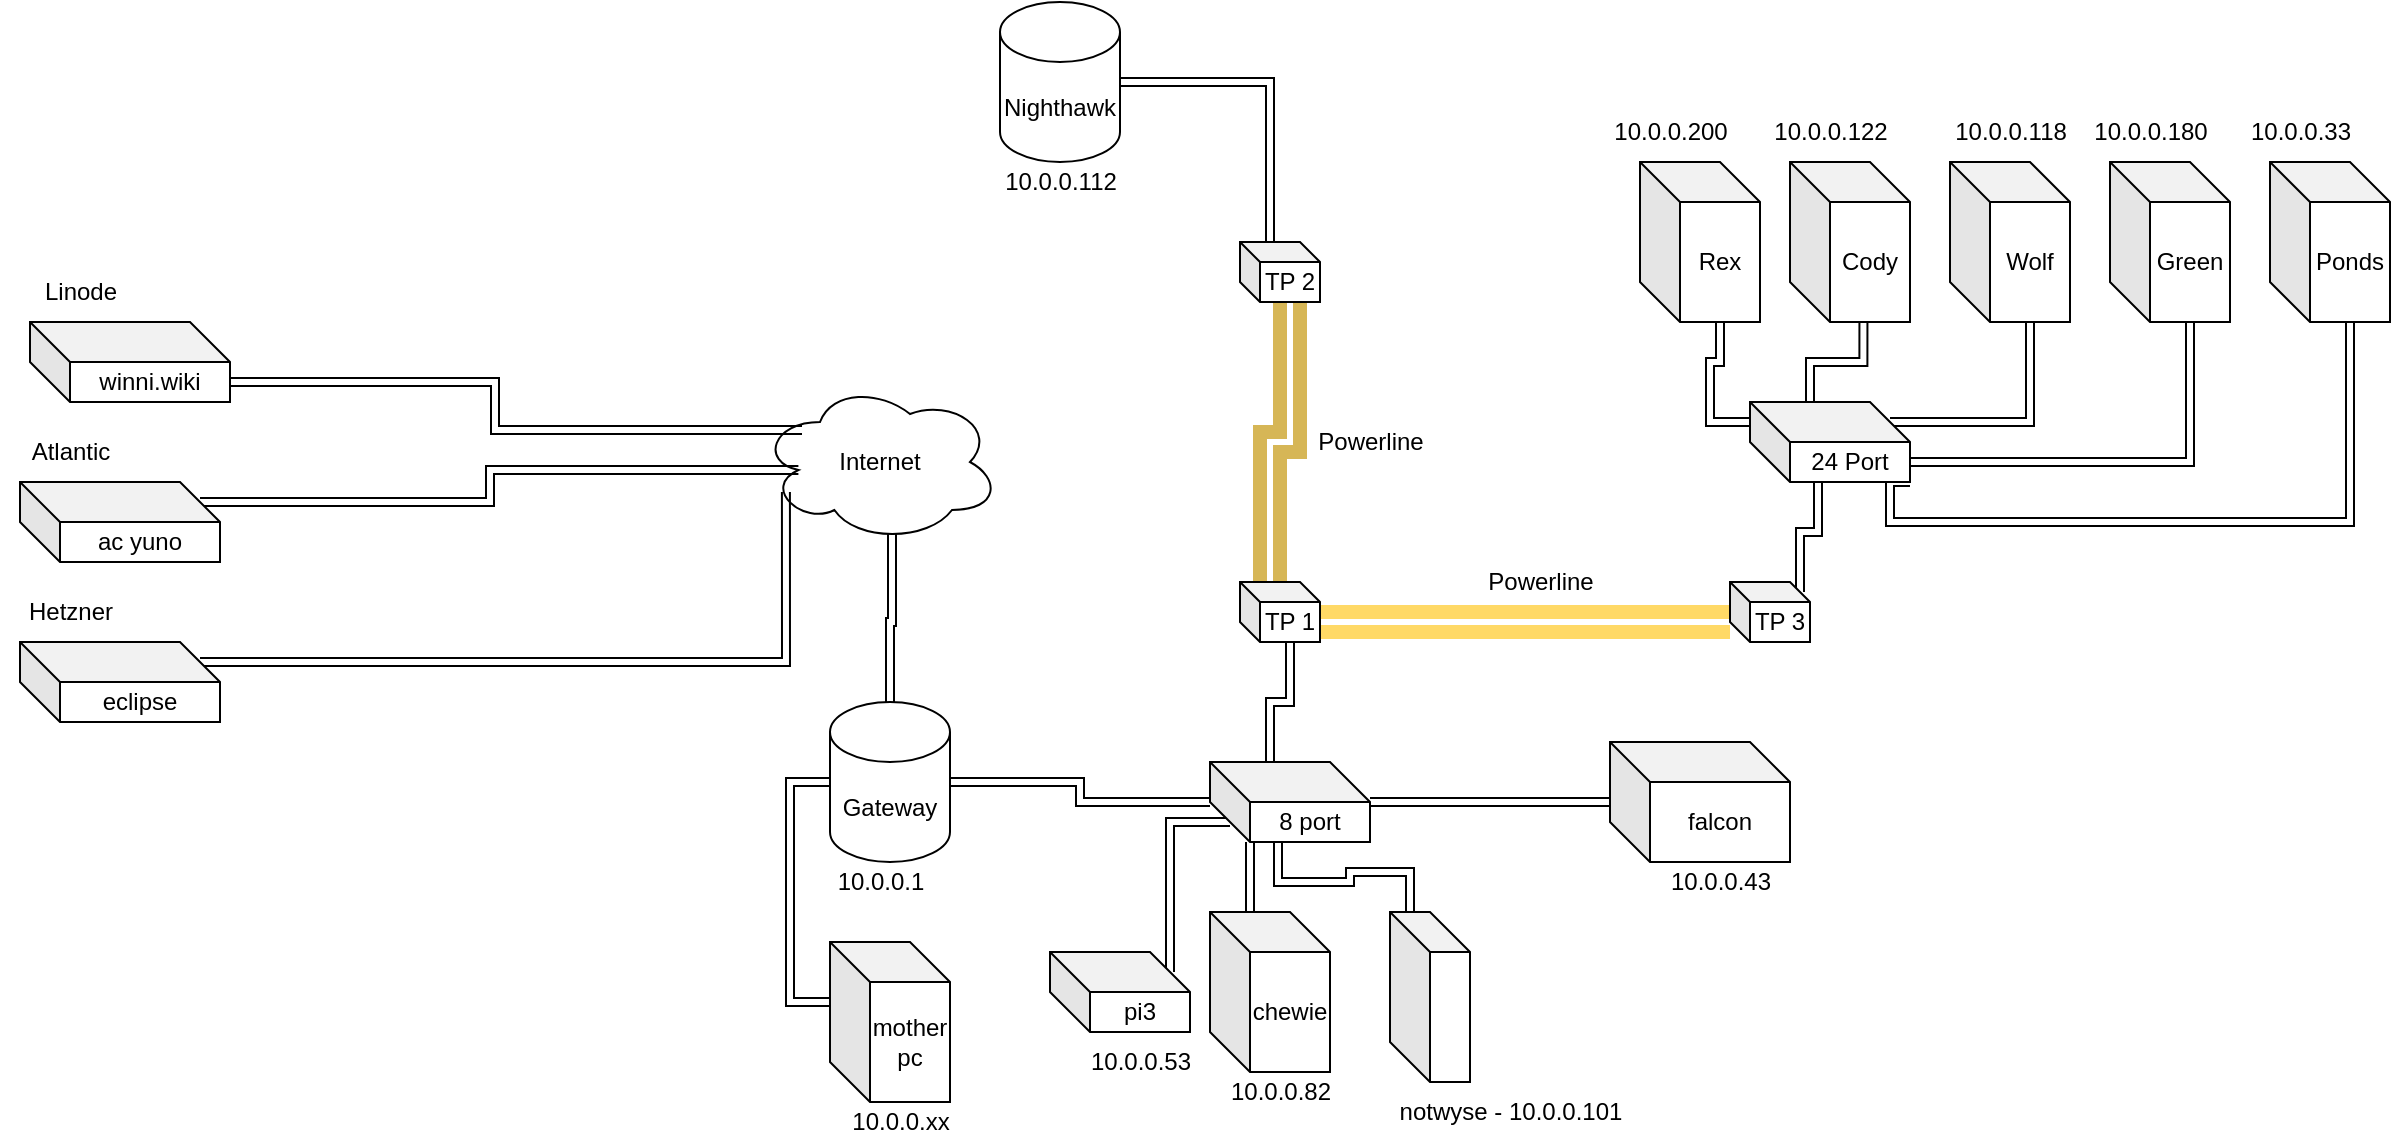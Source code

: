<mxfile version="20.7.4" type="github">
  <diagram id="GMBUhKd8lKHiJKhd5PwU" name="Page-1">
    <mxGraphModel dx="1434" dy="718" grid="1" gridSize="10" guides="1" tooltips="1" connect="1" arrows="1" fold="1" page="1" pageScale="1" pageWidth="1200" pageHeight="1920" math="0" shadow="0">
      <root>
        <mxCell id="0" />
        <mxCell id="1" parent="0" />
        <mxCell id="vzQWPWsS93Q12IE8SCrd-18" style="edgeStyle=orthogonalEdgeStyle;shape=link;rounded=0;orthogonalLoop=1;jettySize=auto;html=1;exitX=1;exitY=0.5;exitDx=0;exitDy=0;exitPerimeter=0;entryX=0;entryY=0;entryDx=0;entryDy=20;entryPerimeter=0;" parent="1" source="vzQWPWsS93Q12IE8SCrd-1" target="vzQWPWsS93Q12IE8SCrd-2" edge="1">
          <mxGeometry relative="1" as="geometry" />
        </mxCell>
        <mxCell id="vzQWPWsS93Q12IE8SCrd-1" value="Gateway" style="shape=cylinder3;whiteSpace=wrap;html=1;boundedLbl=1;backgroundOutline=1;size=15;" parent="1" vertex="1">
          <mxGeometry x="420" y="350" width="60" height="80" as="geometry" />
        </mxCell>
        <mxCell id="vzQWPWsS93Q12IE8SCrd-19" style="edgeStyle=orthogonalEdgeStyle;shape=link;rounded=0;orthogonalLoop=1;jettySize=auto;html=1;exitX=0;exitY=0;exitDx=10;exitDy=30;exitPerimeter=0;entryX=0;entryY=0;entryDx=60;entryDy=10;entryPerimeter=0;" parent="1" source="vzQWPWsS93Q12IE8SCrd-2" target="vzQWPWsS93Q12IE8SCrd-8" edge="1">
          <mxGeometry relative="1" as="geometry" />
        </mxCell>
        <mxCell id="vzQWPWsS93Q12IE8SCrd-27" style="edgeStyle=orthogonalEdgeStyle;shape=link;rounded=0;orthogonalLoop=1;jettySize=auto;html=1;exitX=0;exitY=0;exitDx=20;exitDy=40;exitPerimeter=0;entryX=0;entryY=0;entryDx=20;entryDy=0;entryPerimeter=0;" parent="1" source="vzQWPWsS93Q12IE8SCrd-2" target="vzQWPWsS93Q12IE8SCrd-5" edge="1">
          <mxGeometry relative="1" as="geometry" />
        </mxCell>
        <mxCell id="vzQWPWsS93Q12IE8SCrd-33" style="edgeStyle=orthogonalEdgeStyle;shape=link;rounded=0;orthogonalLoop=1;jettySize=auto;html=1;exitX=0;exitY=0;exitDx=30;exitDy=0;exitPerimeter=0;entryX=0;entryY=0;entryDx=25;entryDy=30;entryPerimeter=0;" parent="1" source="vzQWPWsS93Q12IE8SCrd-2" target="vzQWPWsS93Q12IE8SCrd-30" edge="1">
          <mxGeometry relative="1" as="geometry" />
        </mxCell>
        <mxCell id="vzQWPWsS93Q12IE8SCrd-2" value="8 port" style="shape=cube;whiteSpace=wrap;html=1;boundedLbl=1;backgroundOutline=1;darkOpacity=0.05;darkOpacity2=0.1;" parent="1" vertex="1">
          <mxGeometry x="610" y="380" width="80" height="40" as="geometry" />
        </mxCell>
        <mxCell id="vzQWPWsS93Q12IE8SCrd-3" value="falcon&lt;br&gt;" style="shape=cube;whiteSpace=wrap;html=1;boundedLbl=1;backgroundOutline=1;darkOpacity=0.05;darkOpacity2=0.1;" parent="1" vertex="1">
          <mxGeometry x="810" y="370" width="90" height="60" as="geometry" />
        </mxCell>
        <mxCell id="vzQWPWsS93Q12IE8SCrd-4" value="10.0.0.43" style="text;html=1;resizable=0;autosize=1;align=center;verticalAlign=middle;points=[];fillColor=none;strokeColor=none;rounded=0;" parent="1" vertex="1">
          <mxGeometry x="830" y="430" width="70" height="20" as="geometry" />
        </mxCell>
        <mxCell id="vzQWPWsS93Q12IE8SCrd-5" value="chewie" style="shape=cube;whiteSpace=wrap;html=1;boundedLbl=1;backgroundOutline=1;darkOpacity=0.05;darkOpacity2=0.1;" parent="1" vertex="1">
          <mxGeometry x="610" y="455" width="60" height="80" as="geometry" />
        </mxCell>
        <mxCell id="vzQWPWsS93Q12IE8SCrd-6" value="10.0.0.82" style="text;html=1;resizable=0;autosize=1;align=center;verticalAlign=middle;points=[];fillColor=none;strokeColor=none;rounded=0;" parent="1" vertex="1">
          <mxGeometry x="610" y="535" width="70" height="20" as="geometry" />
        </mxCell>
        <mxCell id="vzQWPWsS93Q12IE8SCrd-8" value="pi3" style="shape=cube;whiteSpace=wrap;html=1;boundedLbl=1;backgroundOutline=1;darkOpacity=0.05;darkOpacity2=0.1;" parent="1" vertex="1">
          <mxGeometry x="530" y="475" width="70" height="40" as="geometry" />
        </mxCell>
        <mxCell id="vzQWPWsS93Q12IE8SCrd-11" value="10.0.0.53" style="text;html=1;resizable=0;autosize=1;align=center;verticalAlign=middle;points=[];fillColor=none;strokeColor=none;rounded=0;" parent="1" vertex="1">
          <mxGeometry x="540" y="520" width="70" height="20" as="geometry" />
        </mxCell>
        <mxCell id="vzQWPWsS93Q12IE8SCrd-38" style="edgeStyle=orthogonalEdgeStyle;shape=link;rounded=0;orthogonalLoop=1;jettySize=auto;html=1;exitX=0;exitY=0;exitDx=15;exitDy=0;exitPerimeter=0;entryX=0;entryY=0;entryDx=25;entryDy=30;entryPerimeter=0;fillColor=#fff2cc;strokeColor=#d6b656;strokeWidth=7;" parent="1" source="vzQWPWsS93Q12IE8SCrd-30" target="vzQWPWsS93Q12IE8SCrd-35" edge="1">
          <mxGeometry relative="1" as="geometry" />
        </mxCell>
        <mxCell id="6dV5GkILhCihle4JK_O8-10" style="edgeStyle=orthogonalEdgeStyle;shape=link;rounded=0;orthogonalLoop=1;jettySize=auto;html=1;exitX=0;exitY=0;exitDx=40;exitDy=20;exitPerimeter=0;entryX=0;entryY=0;entryDx=0;entryDy=20;entryPerimeter=0;strokeColor=#FFD966;strokeWidth=7;" parent="1" source="vzQWPWsS93Q12IE8SCrd-30" target="6dV5GkILhCihle4JK_O8-8" edge="1">
          <mxGeometry relative="1" as="geometry" />
        </mxCell>
        <mxCell id="vzQWPWsS93Q12IE8SCrd-30" value="TP 1" style="shape=cube;whiteSpace=wrap;html=1;boundedLbl=1;backgroundOutline=1;darkOpacity=0.05;darkOpacity2=0.1;size=10;" parent="1" vertex="1">
          <mxGeometry x="625" y="290" width="40" height="30" as="geometry" />
        </mxCell>
        <mxCell id="vzQWPWsS93Q12IE8SCrd-34" value="10.0.0.1" style="text;html=1;resizable=0;autosize=1;align=center;verticalAlign=middle;points=[];fillColor=none;strokeColor=none;rounded=0;" parent="1" vertex="1">
          <mxGeometry x="415" y="430" width="60" height="20" as="geometry" />
        </mxCell>
        <mxCell id="vzQWPWsS93Q12IE8SCrd-42" style="edgeStyle=orthogonalEdgeStyle;shape=link;rounded=0;orthogonalLoop=1;jettySize=auto;html=1;exitX=0;exitY=0;exitDx=15;exitDy=0;exitPerimeter=0;entryX=1;entryY=0.5;entryDx=0;entryDy=0;entryPerimeter=0;strokeWidth=1;" parent="1" source="vzQWPWsS93Q12IE8SCrd-35" target="vzQWPWsS93Q12IE8SCrd-36" edge="1">
          <mxGeometry relative="1" as="geometry" />
        </mxCell>
        <mxCell id="vzQWPWsS93Q12IE8SCrd-35" value="TP 2" style="shape=cube;whiteSpace=wrap;html=1;boundedLbl=1;backgroundOutline=1;darkOpacity=0.05;darkOpacity2=0.1;size=10;" parent="1" vertex="1">
          <mxGeometry x="625" y="120" width="40" height="30" as="geometry" />
        </mxCell>
        <mxCell id="vzQWPWsS93Q12IE8SCrd-36" value="Nighthawk" style="shape=cylinder3;whiteSpace=wrap;html=1;boundedLbl=1;backgroundOutline=1;size=15;" parent="1" vertex="1">
          <mxGeometry x="505" width="60" height="80" as="geometry" />
        </mxCell>
        <mxCell id="vzQWPWsS93Q12IE8SCrd-37" value="&lt;div&gt;10.0.0.112&lt;/div&gt;" style="text;html=1;resizable=0;autosize=1;align=center;verticalAlign=middle;points=[];fillColor=none;strokeColor=none;rounded=0;" parent="1" vertex="1">
          <mxGeometry x="500" y="80" width="70" height="20" as="geometry" />
        </mxCell>
        <mxCell id="vzQWPWsS93Q12IE8SCrd-39" value="Powerline" style="text;html=1;resizable=0;autosize=1;align=center;verticalAlign=middle;points=[];fillColor=none;strokeColor=none;rounded=0;" parent="1" vertex="1">
          <mxGeometry x="655" y="210" width="70" height="20" as="geometry" />
        </mxCell>
        <mxCell id="j1TntlPk1WTP1hY0LFK9-6" value="Internet" style="ellipse;shape=cloud;whiteSpace=wrap;html=1;" parent="1" vertex="1">
          <mxGeometry x="385" y="190" width="120" height="80" as="geometry" />
        </mxCell>
        <mxCell id="j1TntlPk1WTP1hY0LFK9-7" style="edgeStyle=orthogonalEdgeStyle;shape=link;rounded=0;orthogonalLoop=1;jettySize=auto;html=1;exitX=0.55;exitY=0.95;exitDx=0;exitDy=0;exitPerimeter=0;entryX=0.5;entryY=0;entryDx=0;entryDy=0;entryPerimeter=0;" parent="1" source="j1TntlPk1WTP1hY0LFK9-6" target="vzQWPWsS93Q12IE8SCrd-1" edge="1">
          <mxGeometry relative="1" as="geometry">
            <mxPoint x="410" y="320" as="sourcePoint" />
            <mxPoint x="540" y="330" as="targetPoint" />
          </mxGeometry>
        </mxCell>
        <mxCell id="6dV5GkILhCihle4JK_O8-30" style="edgeStyle=orthogonalEdgeStyle;shape=link;rounded=0;orthogonalLoop=1;jettySize=auto;html=1;exitX=0;exitY=0;exitDx=0;exitDy=30;exitPerimeter=0;entryX=0;entryY=0.5;entryDx=0;entryDy=0;entryPerimeter=0;strokeColor=#000000;strokeWidth=1;" parent="1" source="j1TntlPk1WTP1hY0LFK9-8" target="vzQWPWsS93Q12IE8SCrd-1" edge="1">
          <mxGeometry relative="1" as="geometry" />
        </mxCell>
        <mxCell id="j1TntlPk1WTP1hY0LFK9-8" value="mother pc" style="shape=cube;whiteSpace=wrap;html=1;boundedLbl=1;backgroundOutline=1;darkOpacity=0.05;darkOpacity2=0.1;" parent="1" vertex="1">
          <mxGeometry x="420" y="470" width="60" height="80" as="geometry" />
        </mxCell>
        <mxCell id="j1TntlPk1WTP1hY0LFK9-9" value="10.0.0.xx" style="text;html=1;resizable=0;autosize=1;align=center;verticalAlign=middle;points=[];fillColor=none;strokeColor=none;rounded=0;" parent="1" vertex="1">
          <mxGeometry x="425" y="550" width="60" height="20" as="geometry" />
        </mxCell>
        <mxCell id="6dV5GkILhCihle4JK_O8-1" value="" style="endArrow=none;html=1;rounded=0;shape=link;" parent="1" source="vzQWPWsS93Q12IE8SCrd-3" edge="1">
          <mxGeometry width="50" height="50" relative="1" as="geometry">
            <mxPoint x="710" y="470" as="sourcePoint" />
            <mxPoint x="690" y="400" as="targetPoint" />
            <Array as="points">
              <mxPoint x="770" y="400" />
            </Array>
          </mxGeometry>
        </mxCell>
        <mxCell id="6dV5GkILhCihle4JK_O8-7" style="edgeStyle=orthogonalEdgeStyle;shape=link;rounded=0;orthogonalLoop=1;jettySize=auto;html=1;exitX=0;exitY=0;exitDx=10;exitDy=0;exitPerimeter=0;entryX=0.425;entryY=1;entryDx=0;entryDy=0;entryPerimeter=0;" parent="1" source="6dV5GkILhCihle4JK_O8-3" target="vzQWPWsS93Q12IE8SCrd-2" edge="1">
          <mxGeometry relative="1" as="geometry" />
        </mxCell>
        <mxCell id="6dV5GkILhCihle4JK_O8-3" value="" style="shape=cube;whiteSpace=wrap;html=1;boundedLbl=1;backgroundOutline=1;darkOpacity=0.05;darkOpacity2=0.1;" parent="1" vertex="1">
          <mxGeometry x="700" y="455" width="40" height="85" as="geometry" />
        </mxCell>
        <mxCell id="6dV5GkILhCihle4JK_O8-6" value="notwyse - 10.0.0.101" style="text;html=1;align=center;verticalAlign=middle;resizable=0;points=[];autosize=1;strokeColor=none;fillColor=none;" parent="1" vertex="1">
          <mxGeometry x="690" y="540" width="140" height="30" as="geometry" />
        </mxCell>
        <mxCell id="6dV5GkILhCihle4JK_O8-12" style="edgeStyle=orthogonalEdgeStyle;shape=link;rounded=0;orthogonalLoop=1;jettySize=auto;html=1;exitX=0;exitY=0;exitDx=35;exitDy=5;exitPerimeter=0;entryX=0.425;entryY=0.975;entryDx=0;entryDy=0;entryPerimeter=0;strokeColor=#000000;strokeWidth=1;" parent="1" source="6dV5GkILhCihle4JK_O8-8" target="6dV5GkILhCihle4JK_O8-11" edge="1">
          <mxGeometry relative="1" as="geometry" />
        </mxCell>
        <mxCell id="6dV5GkILhCihle4JK_O8-8" value="TP 3" style="shape=cube;whiteSpace=wrap;html=1;boundedLbl=1;backgroundOutline=1;darkOpacity=0.05;darkOpacity2=0.1;size=10;" parent="1" vertex="1">
          <mxGeometry x="870" y="290" width="40" height="30" as="geometry" />
        </mxCell>
        <mxCell id="6dV5GkILhCihle4JK_O8-19" style="edgeStyle=orthogonalEdgeStyle;shape=link;rounded=0;orthogonalLoop=1;jettySize=auto;html=1;exitX=0;exitY=0;exitDx=0;exitDy=10;exitPerimeter=0;strokeColor=#000000;strokeWidth=1;entryX=0;entryY=0;entryDx=40;entryDy=80;entryPerimeter=0;" parent="1" source="6dV5GkILhCihle4JK_O8-11" target="6dV5GkILhCihle4JK_O8-13" edge="1">
          <mxGeometry relative="1" as="geometry">
            <mxPoint x="870" y="190" as="targetPoint" />
          </mxGeometry>
        </mxCell>
        <mxCell id="6dV5GkILhCihle4JK_O8-20" style="edgeStyle=orthogonalEdgeStyle;shape=link;rounded=0;orthogonalLoop=1;jettySize=auto;html=1;exitX=0;exitY=0;exitDx=30;exitDy=0;exitPerimeter=0;strokeColor=#000000;strokeWidth=1;entryX=0.612;entryY=1.007;entryDx=0;entryDy=0;entryPerimeter=0;" parent="1" source="6dV5GkILhCihle4JK_O8-11" target="6dV5GkILhCihle4JK_O8-14" edge="1">
          <mxGeometry relative="1" as="geometry">
            <mxPoint x="909.857" y="180" as="targetPoint" />
          </mxGeometry>
        </mxCell>
        <mxCell id="6dV5GkILhCihle4JK_O8-21" style="edgeStyle=orthogonalEdgeStyle;shape=link;rounded=0;orthogonalLoop=1;jettySize=auto;html=1;exitX=0;exitY=0;exitDx=70;exitDy=10;exitPerimeter=0;strokeColor=#000000;strokeWidth=1;entryX=0;entryY=0;entryDx=40;entryDy=80;entryPerimeter=0;" parent="1" source="6dV5GkILhCihle4JK_O8-11" target="6dV5GkILhCihle4JK_O8-15" edge="1">
          <mxGeometry relative="1" as="geometry">
            <mxPoint x="1010" y="170" as="targetPoint" />
          </mxGeometry>
        </mxCell>
        <mxCell id="6dV5GkILhCihle4JK_O8-22" style="edgeStyle=orthogonalEdgeStyle;shape=link;rounded=0;orthogonalLoop=1;jettySize=auto;html=1;exitX=0;exitY=0;exitDx=80;exitDy=30;exitPerimeter=0;strokeColor=#000000;strokeWidth=1;entryX=0;entryY=0;entryDx=40;entryDy=80;entryPerimeter=0;" parent="1" source="6dV5GkILhCihle4JK_O8-11" target="6dV5GkILhCihle4JK_O8-16" edge="1">
          <mxGeometry relative="1" as="geometry">
            <mxPoint x="1090" y="190" as="targetPoint" />
          </mxGeometry>
        </mxCell>
        <mxCell id="6dV5GkILhCihle4JK_O8-23" style="edgeStyle=orthogonalEdgeStyle;shape=link;rounded=0;orthogonalLoop=1;jettySize=auto;html=1;exitX=1;exitY=1;exitDx=0;exitDy=0;exitPerimeter=0;entryX=0;entryY=0;entryDx=40;entryDy=80;entryPerimeter=0;strokeColor=#000000;strokeWidth=1;" parent="1" source="6dV5GkILhCihle4JK_O8-11" target="6dV5GkILhCihle4JK_O8-17" edge="1">
          <mxGeometry relative="1" as="geometry">
            <Array as="points">
              <mxPoint x="950" y="240" />
              <mxPoint x="950" y="260" />
              <mxPoint x="1180" y="260" />
            </Array>
          </mxGeometry>
        </mxCell>
        <mxCell id="6dV5GkILhCihle4JK_O8-11" value="&lt;div&gt;24 Port&lt;/div&gt;" style="shape=cube;whiteSpace=wrap;html=1;boundedLbl=1;backgroundOutline=1;darkOpacity=0.05;darkOpacity2=0.1;" parent="1" vertex="1">
          <mxGeometry x="880" y="200" width="80" height="40" as="geometry" />
        </mxCell>
        <mxCell id="6dV5GkILhCihle4JK_O8-13" value="Rex" style="shape=cube;whiteSpace=wrap;html=1;boundedLbl=1;backgroundOutline=1;darkOpacity=0.05;darkOpacity2=0.1;" parent="1" vertex="1">
          <mxGeometry x="825" y="80" width="60" height="80" as="geometry" />
        </mxCell>
        <mxCell id="6dV5GkILhCihle4JK_O8-14" value="&lt;div&gt;Cody&lt;/div&gt;" style="shape=cube;whiteSpace=wrap;html=1;boundedLbl=1;backgroundOutline=1;darkOpacity=0.05;darkOpacity2=0.1;" parent="1" vertex="1">
          <mxGeometry x="900" y="80" width="60" height="80" as="geometry" />
        </mxCell>
        <mxCell id="6dV5GkILhCihle4JK_O8-15" value="Wolf" style="shape=cube;whiteSpace=wrap;html=1;boundedLbl=1;backgroundOutline=1;darkOpacity=0.05;darkOpacity2=0.1;" parent="1" vertex="1">
          <mxGeometry x="980" y="80" width="60" height="80" as="geometry" />
        </mxCell>
        <mxCell id="6dV5GkILhCihle4JK_O8-16" value="&lt;div&gt;Green&lt;/div&gt;" style="shape=cube;whiteSpace=wrap;html=1;boundedLbl=1;backgroundOutline=1;darkOpacity=0.05;darkOpacity2=0.1;" parent="1" vertex="1">
          <mxGeometry x="1060" y="80" width="60" height="80" as="geometry" />
        </mxCell>
        <mxCell id="6dV5GkILhCihle4JK_O8-17" value="Ponds" style="shape=cube;whiteSpace=wrap;html=1;boundedLbl=1;backgroundOutline=1;darkOpacity=0.05;darkOpacity2=0.1;" parent="1" vertex="1">
          <mxGeometry x="1140" y="80" width="60" height="80" as="geometry" />
        </mxCell>
        <mxCell id="6dV5GkILhCihle4JK_O8-18" value="Powerline" style="text;html=1;resizable=0;autosize=1;align=center;verticalAlign=middle;points=[];fillColor=none;strokeColor=none;rounded=0;" parent="1" vertex="1">
          <mxGeometry x="740" y="280" width="70" height="20" as="geometry" />
        </mxCell>
        <mxCell id="6dV5GkILhCihle4JK_O8-24" value="10.0.0.200" style="text;html=1;align=center;verticalAlign=middle;resizable=0;points=[];autosize=1;strokeColor=none;fillColor=none;" parent="1" vertex="1">
          <mxGeometry x="800" y="50" width="80" height="30" as="geometry" />
        </mxCell>
        <mxCell id="6dV5GkILhCihle4JK_O8-25" value="10.0.0.122" style="text;html=1;align=center;verticalAlign=middle;resizable=0;points=[];autosize=1;strokeColor=none;fillColor=none;" parent="1" vertex="1">
          <mxGeometry x="880" y="50" width="80" height="30" as="geometry" />
        </mxCell>
        <mxCell id="6dV5GkILhCihle4JK_O8-26" value="10.0.0.118" style="text;html=1;align=center;verticalAlign=middle;resizable=0;points=[];autosize=1;strokeColor=none;fillColor=none;" parent="1" vertex="1">
          <mxGeometry x="970" y="50" width="80" height="30" as="geometry" />
        </mxCell>
        <mxCell id="6dV5GkILhCihle4JK_O8-27" value="10.0.0.180" style="text;html=1;align=center;verticalAlign=middle;resizable=0;points=[];autosize=1;strokeColor=none;fillColor=none;" parent="1" vertex="1">
          <mxGeometry x="1040" y="50" width="80" height="30" as="geometry" />
        </mxCell>
        <mxCell id="6dV5GkILhCihle4JK_O8-28" value="10.0.0.33" style="text;html=1;align=center;verticalAlign=middle;resizable=0;points=[];autosize=1;strokeColor=none;fillColor=none;" parent="1" vertex="1">
          <mxGeometry x="1120" y="50" width="70" height="30" as="geometry" />
        </mxCell>
        <mxCell id="qPyZpjxjgU7IYBUIU_bW-11" style="edgeStyle=orthogonalEdgeStyle;shape=link;rounded=0;orthogonalLoop=1;jettySize=auto;html=1;exitX=0;exitY=0;exitDx=100;exitDy=30;exitPerimeter=0;entryX=0.175;entryY=0.3;entryDx=0;entryDy=0;entryPerimeter=0;" parent="1" source="qPyZpjxjgU7IYBUIU_bW-3" target="j1TntlPk1WTP1hY0LFK9-6" edge="1">
          <mxGeometry relative="1" as="geometry">
            <mxPoint x="330" y="200" as="targetPoint" />
          </mxGeometry>
        </mxCell>
        <mxCell id="qPyZpjxjgU7IYBUIU_bW-3" value="&lt;div&gt;winni.wiki&lt;/div&gt;" style="shape=cube;whiteSpace=wrap;html=1;boundedLbl=1;backgroundOutline=1;darkOpacity=0.05;darkOpacity2=0.1;" parent="1" vertex="1">
          <mxGeometry x="20" y="160" width="100" height="40" as="geometry" />
        </mxCell>
        <mxCell id="qPyZpjxjgU7IYBUIU_bW-4" value="Linode" style="text;html=1;align=center;verticalAlign=middle;resizable=0;points=[];autosize=1;strokeColor=none;fillColor=none;" parent="1" vertex="1">
          <mxGeometry x="15" y="130" width="60" height="30" as="geometry" />
        </mxCell>
        <mxCell id="qPyZpjxjgU7IYBUIU_bW-10" style="edgeStyle=orthogonalEdgeStyle;shape=link;rounded=0;orthogonalLoop=1;jettySize=auto;html=1;exitX=0;exitY=0;exitDx=90;exitDy=10;exitPerimeter=0;entryX=0.16;entryY=0.55;entryDx=0;entryDy=0;entryPerimeter=0;" parent="1" source="qPyZpjxjgU7IYBUIU_bW-5" target="j1TntlPk1WTP1hY0LFK9-6" edge="1">
          <mxGeometry relative="1" as="geometry" />
        </mxCell>
        <mxCell id="qPyZpjxjgU7IYBUIU_bW-5" value="ac yuno" style="shape=cube;whiteSpace=wrap;html=1;boundedLbl=1;backgroundOutline=1;darkOpacity=0.05;darkOpacity2=0.1;" parent="1" vertex="1">
          <mxGeometry x="15" y="240" width="100" height="40" as="geometry" />
        </mxCell>
        <mxCell id="qPyZpjxjgU7IYBUIU_bW-6" value="Atlantic" style="text;html=1;align=center;verticalAlign=middle;resizable=0;points=[];autosize=1;strokeColor=none;fillColor=none;" parent="1" vertex="1">
          <mxGeometry x="10" y="210" width="60" height="30" as="geometry" />
        </mxCell>
        <mxCell id="qPyZpjxjgU7IYBUIU_bW-9" style="edgeStyle=orthogonalEdgeStyle;rounded=0;orthogonalLoop=1;jettySize=auto;html=1;exitX=0;exitY=0;exitDx=90;exitDy=10;exitPerimeter=0;entryX=0.108;entryY=0.688;entryDx=0;entryDy=0;entryPerimeter=0;shape=link;" parent="1" source="qPyZpjxjgU7IYBUIU_bW-7" target="j1TntlPk1WTP1hY0LFK9-6" edge="1">
          <mxGeometry relative="1" as="geometry" />
        </mxCell>
        <mxCell id="qPyZpjxjgU7IYBUIU_bW-7" value="eclipse" style="shape=cube;whiteSpace=wrap;html=1;boundedLbl=1;backgroundOutline=1;darkOpacity=0.05;darkOpacity2=0.1;" parent="1" vertex="1">
          <mxGeometry x="15" y="320" width="100" height="40" as="geometry" />
        </mxCell>
        <mxCell id="qPyZpjxjgU7IYBUIU_bW-8" value="Hetzner" style="text;html=1;align=center;verticalAlign=middle;resizable=0;points=[];autosize=1;strokeColor=none;fillColor=none;" parent="1" vertex="1">
          <mxGeometry x="5" y="290" width="70" height="30" as="geometry" />
        </mxCell>
      </root>
    </mxGraphModel>
  </diagram>
</mxfile>
